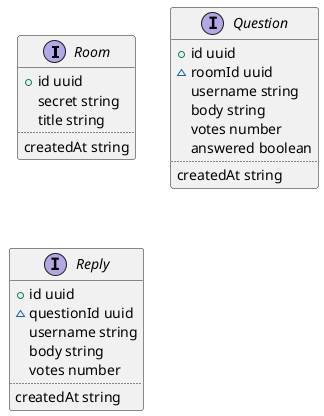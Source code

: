 @startuml Askaway entities

interface Room {
  +id uuid
  secret string
  title string
  ....
  createdAt string
}

interface Question {
  +id uuid
  ~roomId uuid
  username string
  body string
  votes number
  answered boolean
  ....
  createdAt string
}

interface Reply {
  +id uuid
  ~questionId uuid
  username string
  body string
  votes number
  ....
  createdAt string
}

@enduml